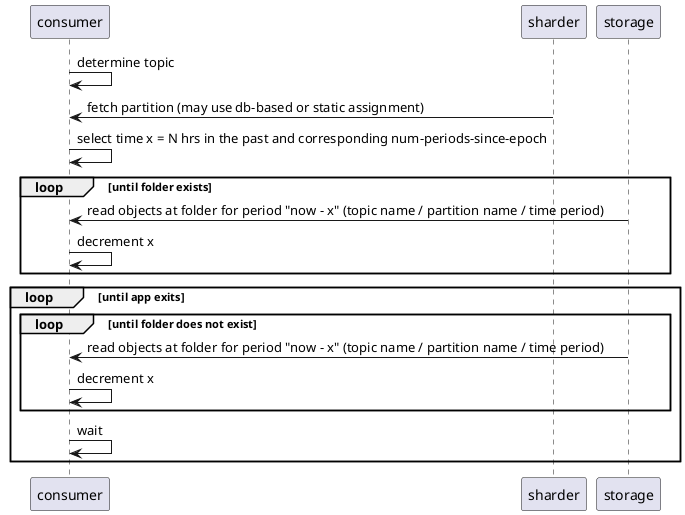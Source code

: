 @startuml

consumer -> consumer: determine topic
consumer <- sharder: fetch partition (may use db-based or static assignment)
consumer -> consumer: select time x = N hrs in the past and corresponding num-periods-since-epoch
loop until folder exists
    consumer <- storage: read objects at folder for period "now - x" (topic name / partition name / time period)
    consumer -> consumer: decrement x
end loop

loop until app exits

    loop until folder does not exist
        consumer <- storage: read objects at folder for period "now - x" (topic name / partition name / time period)
        consumer -> consumer: decrement x
    end loop

    consumer -> consumer: wait
end loop


@enduml